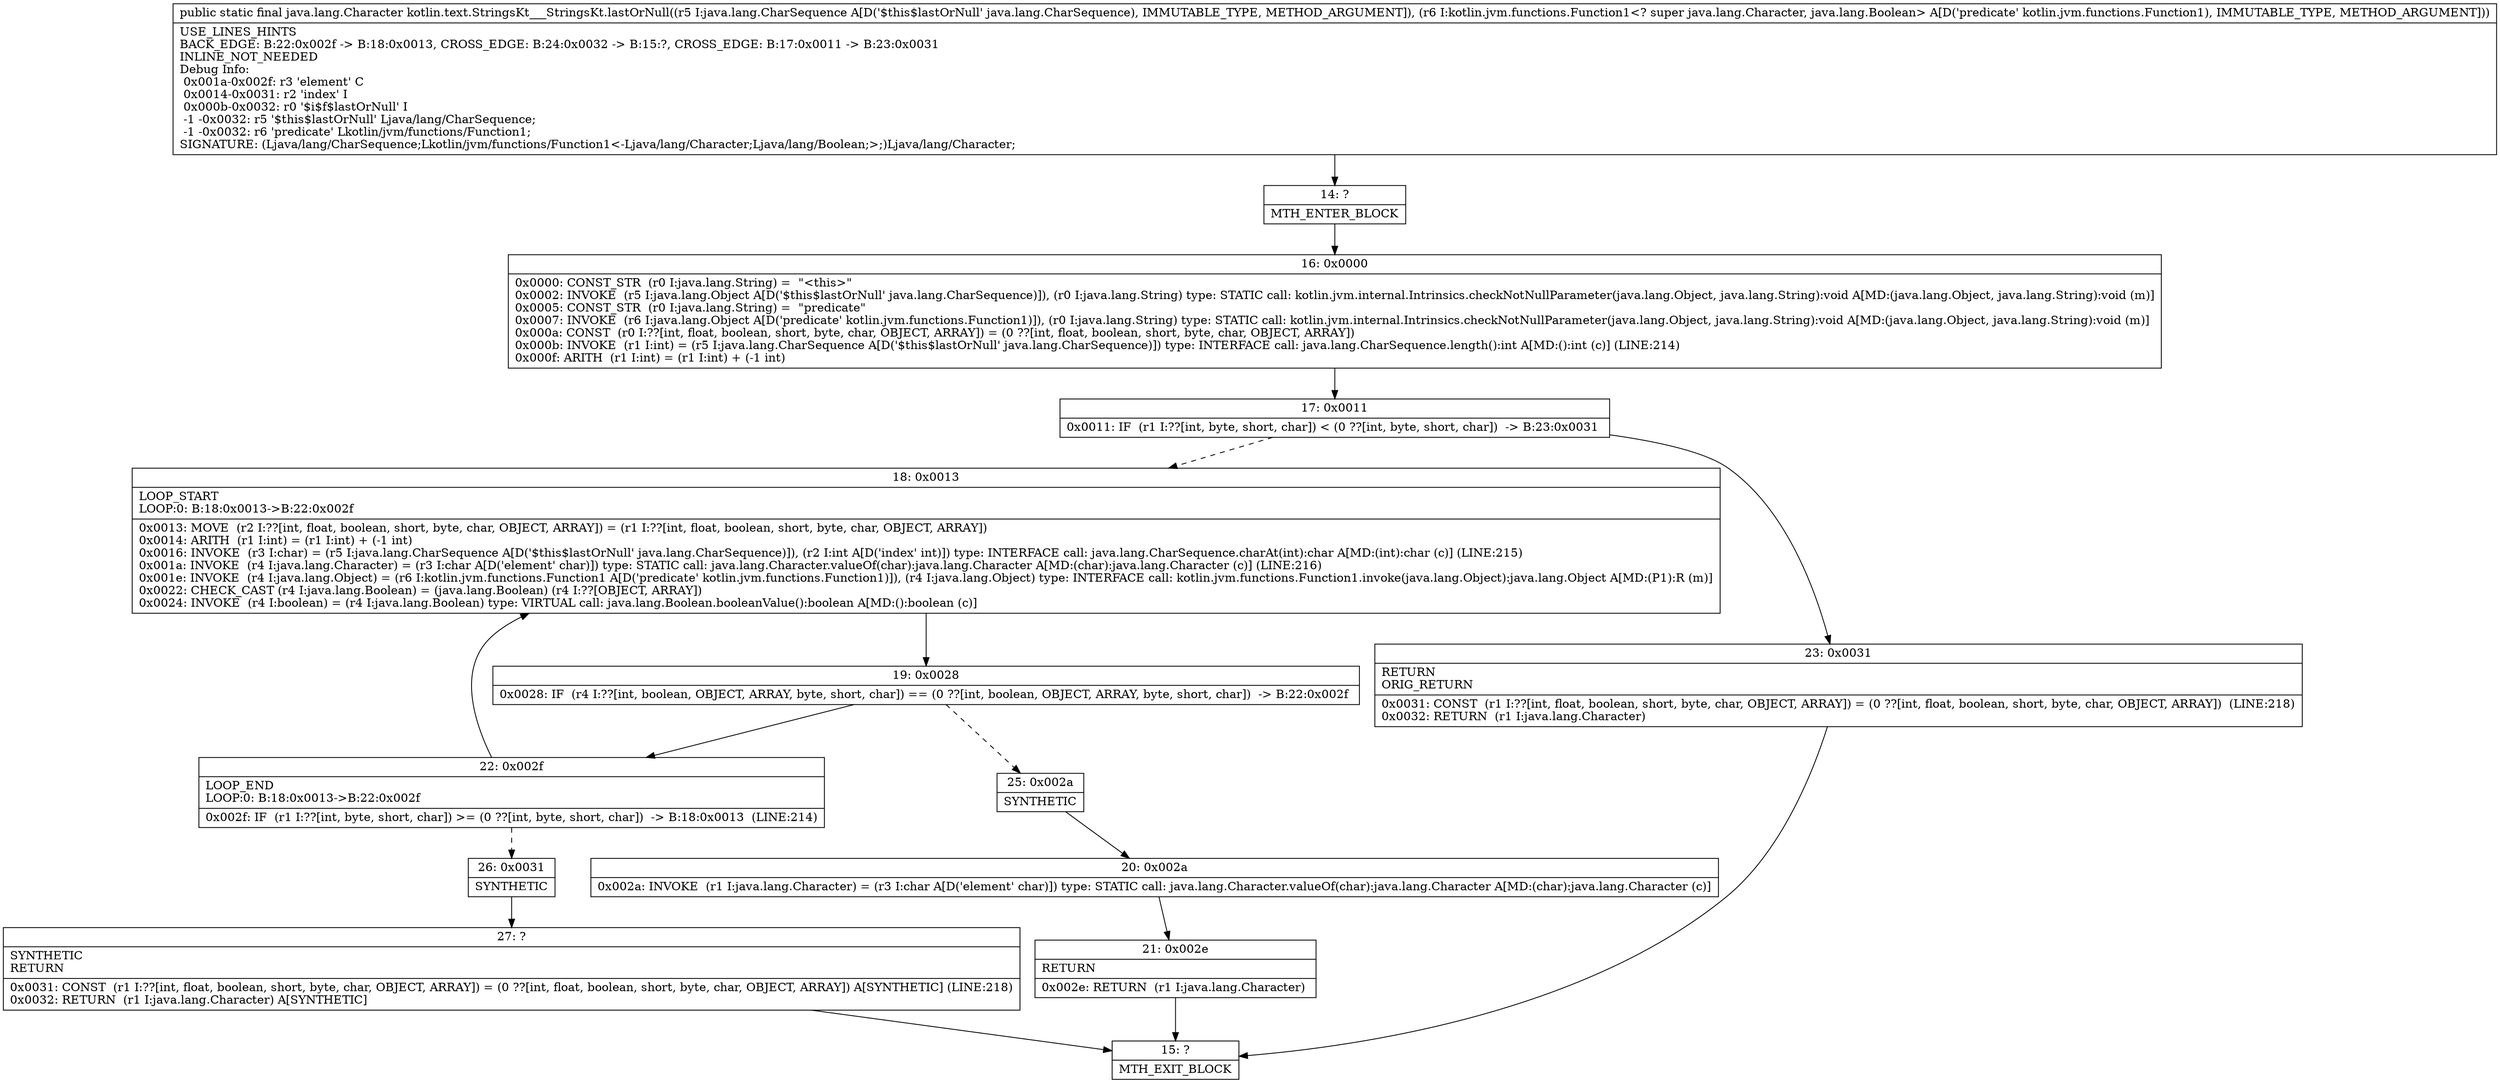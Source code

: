 digraph "CFG forkotlin.text.StringsKt___StringsKt.lastOrNull(Ljava\/lang\/CharSequence;Lkotlin\/jvm\/functions\/Function1;)Ljava\/lang\/Character;" {
Node_14 [shape=record,label="{14\:\ ?|MTH_ENTER_BLOCK\l}"];
Node_16 [shape=record,label="{16\:\ 0x0000|0x0000: CONST_STR  (r0 I:java.lang.String) =  \"\<this\>\" \l0x0002: INVOKE  (r5 I:java.lang.Object A[D('$this$lastOrNull' java.lang.CharSequence)]), (r0 I:java.lang.String) type: STATIC call: kotlin.jvm.internal.Intrinsics.checkNotNullParameter(java.lang.Object, java.lang.String):void A[MD:(java.lang.Object, java.lang.String):void (m)]\l0x0005: CONST_STR  (r0 I:java.lang.String) =  \"predicate\" \l0x0007: INVOKE  (r6 I:java.lang.Object A[D('predicate' kotlin.jvm.functions.Function1)]), (r0 I:java.lang.String) type: STATIC call: kotlin.jvm.internal.Intrinsics.checkNotNullParameter(java.lang.Object, java.lang.String):void A[MD:(java.lang.Object, java.lang.String):void (m)]\l0x000a: CONST  (r0 I:??[int, float, boolean, short, byte, char, OBJECT, ARRAY]) = (0 ??[int, float, boolean, short, byte, char, OBJECT, ARRAY]) \l0x000b: INVOKE  (r1 I:int) = (r5 I:java.lang.CharSequence A[D('$this$lastOrNull' java.lang.CharSequence)]) type: INTERFACE call: java.lang.CharSequence.length():int A[MD:():int (c)] (LINE:214)\l0x000f: ARITH  (r1 I:int) = (r1 I:int) + (\-1 int) \l}"];
Node_17 [shape=record,label="{17\:\ 0x0011|0x0011: IF  (r1 I:??[int, byte, short, char]) \< (0 ??[int, byte, short, char])  \-\> B:23:0x0031 \l}"];
Node_18 [shape=record,label="{18\:\ 0x0013|LOOP_START\lLOOP:0: B:18:0x0013\-\>B:22:0x002f\l|0x0013: MOVE  (r2 I:??[int, float, boolean, short, byte, char, OBJECT, ARRAY]) = (r1 I:??[int, float, boolean, short, byte, char, OBJECT, ARRAY]) \l0x0014: ARITH  (r1 I:int) = (r1 I:int) + (\-1 int) \l0x0016: INVOKE  (r3 I:char) = (r5 I:java.lang.CharSequence A[D('$this$lastOrNull' java.lang.CharSequence)]), (r2 I:int A[D('index' int)]) type: INTERFACE call: java.lang.CharSequence.charAt(int):char A[MD:(int):char (c)] (LINE:215)\l0x001a: INVOKE  (r4 I:java.lang.Character) = (r3 I:char A[D('element' char)]) type: STATIC call: java.lang.Character.valueOf(char):java.lang.Character A[MD:(char):java.lang.Character (c)] (LINE:216)\l0x001e: INVOKE  (r4 I:java.lang.Object) = (r6 I:kotlin.jvm.functions.Function1 A[D('predicate' kotlin.jvm.functions.Function1)]), (r4 I:java.lang.Object) type: INTERFACE call: kotlin.jvm.functions.Function1.invoke(java.lang.Object):java.lang.Object A[MD:(P1):R (m)]\l0x0022: CHECK_CAST (r4 I:java.lang.Boolean) = (java.lang.Boolean) (r4 I:??[OBJECT, ARRAY]) \l0x0024: INVOKE  (r4 I:boolean) = (r4 I:java.lang.Boolean) type: VIRTUAL call: java.lang.Boolean.booleanValue():boolean A[MD:():boolean (c)]\l}"];
Node_19 [shape=record,label="{19\:\ 0x0028|0x0028: IF  (r4 I:??[int, boolean, OBJECT, ARRAY, byte, short, char]) == (0 ??[int, boolean, OBJECT, ARRAY, byte, short, char])  \-\> B:22:0x002f \l}"];
Node_22 [shape=record,label="{22\:\ 0x002f|LOOP_END\lLOOP:0: B:18:0x0013\-\>B:22:0x002f\l|0x002f: IF  (r1 I:??[int, byte, short, char]) \>= (0 ??[int, byte, short, char])  \-\> B:18:0x0013  (LINE:214)\l}"];
Node_26 [shape=record,label="{26\:\ 0x0031|SYNTHETIC\l}"];
Node_27 [shape=record,label="{27\:\ ?|SYNTHETIC\lRETURN\l|0x0031: CONST  (r1 I:??[int, float, boolean, short, byte, char, OBJECT, ARRAY]) = (0 ??[int, float, boolean, short, byte, char, OBJECT, ARRAY]) A[SYNTHETIC] (LINE:218)\l0x0032: RETURN  (r1 I:java.lang.Character) A[SYNTHETIC]\l}"];
Node_15 [shape=record,label="{15\:\ ?|MTH_EXIT_BLOCK\l}"];
Node_25 [shape=record,label="{25\:\ 0x002a|SYNTHETIC\l}"];
Node_20 [shape=record,label="{20\:\ 0x002a|0x002a: INVOKE  (r1 I:java.lang.Character) = (r3 I:char A[D('element' char)]) type: STATIC call: java.lang.Character.valueOf(char):java.lang.Character A[MD:(char):java.lang.Character (c)]\l}"];
Node_21 [shape=record,label="{21\:\ 0x002e|RETURN\l|0x002e: RETURN  (r1 I:java.lang.Character) \l}"];
Node_23 [shape=record,label="{23\:\ 0x0031|RETURN\lORIG_RETURN\l|0x0031: CONST  (r1 I:??[int, float, boolean, short, byte, char, OBJECT, ARRAY]) = (0 ??[int, float, boolean, short, byte, char, OBJECT, ARRAY])  (LINE:218)\l0x0032: RETURN  (r1 I:java.lang.Character) \l}"];
MethodNode[shape=record,label="{public static final java.lang.Character kotlin.text.StringsKt___StringsKt.lastOrNull((r5 I:java.lang.CharSequence A[D('$this$lastOrNull' java.lang.CharSequence), IMMUTABLE_TYPE, METHOD_ARGUMENT]), (r6 I:kotlin.jvm.functions.Function1\<? super java.lang.Character, java.lang.Boolean\> A[D('predicate' kotlin.jvm.functions.Function1), IMMUTABLE_TYPE, METHOD_ARGUMENT]))  | USE_LINES_HINTS\lBACK_EDGE: B:22:0x002f \-\> B:18:0x0013, CROSS_EDGE: B:24:0x0032 \-\> B:15:?, CROSS_EDGE: B:17:0x0011 \-\> B:23:0x0031\lINLINE_NOT_NEEDED\lDebug Info:\l  0x001a\-0x002f: r3 'element' C\l  0x0014\-0x0031: r2 'index' I\l  0x000b\-0x0032: r0 '$i$f$lastOrNull' I\l  \-1 \-0x0032: r5 '$this$lastOrNull' Ljava\/lang\/CharSequence;\l  \-1 \-0x0032: r6 'predicate' Lkotlin\/jvm\/functions\/Function1;\lSIGNATURE: (Ljava\/lang\/CharSequence;Lkotlin\/jvm\/functions\/Function1\<\-Ljava\/lang\/Character;Ljava\/lang\/Boolean;\>;)Ljava\/lang\/Character;\l}"];
MethodNode -> Node_14;Node_14 -> Node_16;
Node_16 -> Node_17;
Node_17 -> Node_18[style=dashed];
Node_17 -> Node_23;
Node_18 -> Node_19;
Node_19 -> Node_22;
Node_19 -> Node_25[style=dashed];
Node_22 -> Node_18;
Node_22 -> Node_26[style=dashed];
Node_26 -> Node_27;
Node_27 -> Node_15;
Node_25 -> Node_20;
Node_20 -> Node_21;
Node_21 -> Node_15;
Node_23 -> Node_15;
}

